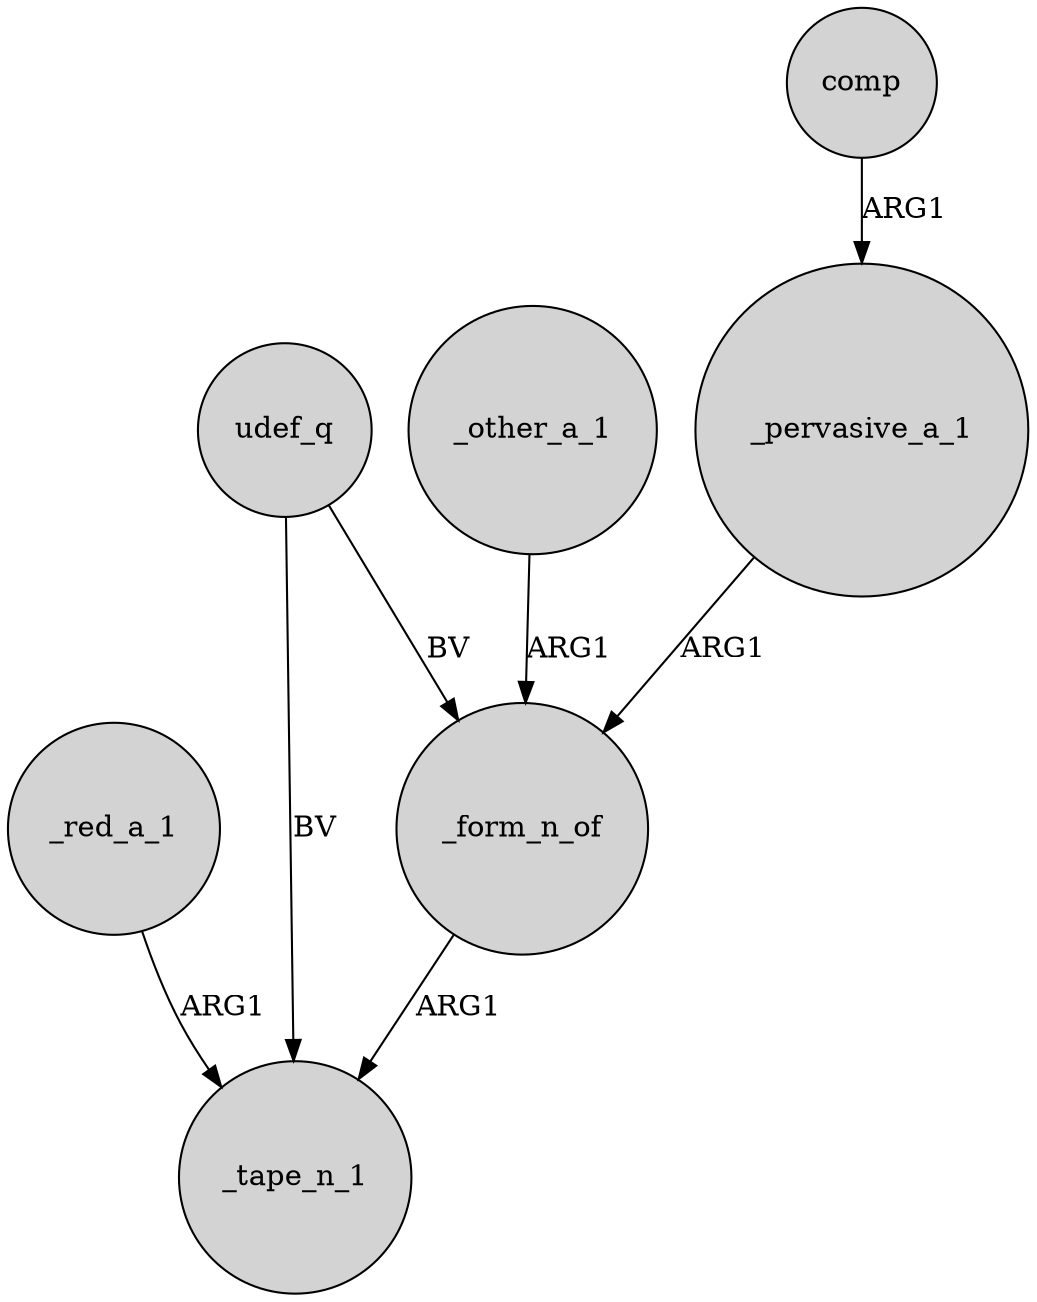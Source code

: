 digraph {
	node [shape=circle style=filled]
	_pervasive_a_1 -> _form_n_of [label=ARG1]
	_red_a_1 -> _tape_n_1 [label=ARG1]
	_form_n_of -> _tape_n_1 [label=ARG1]
	udef_q -> _form_n_of [label=BV]
	_other_a_1 -> _form_n_of [label=ARG1]
	udef_q -> _tape_n_1 [label=BV]
	comp -> _pervasive_a_1 [label=ARG1]
}
